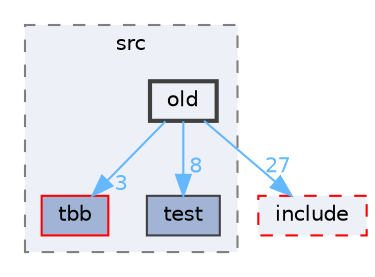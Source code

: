 digraph "external/taskflow/3rd-party/tbb/src/old"
{
 // LATEX_PDF_SIZE
  bgcolor="transparent";
  edge [fontname=Helvetica,fontsize=10,labelfontname=Helvetica,labelfontsize=10];
  node [fontname=Helvetica,fontsize=10,shape=box,height=0.2,width=0.4];
  compound=true
  subgraph clusterdir_14d61c6423156606d31604b4ad442164 {
    graph [ bgcolor="#edf0f7", pencolor="grey50", label="src", fontname=Helvetica,fontsize=10 style="filled,dashed", URL="dir_14d61c6423156606d31604b4ad442164.html",tooltip=""]
  dir_6aae80996ac383cede5aa4d905dd8f6e [label="tbb", fillcolor="#a2b4d6", color="red", style="filled", URL="dir_6aae80996ac383cede5aa4d905dd8f6e.html",tooltip=""];
  dir_dfe7b5219b737471bba70c6f8af9e86a [label="test", fillcolor="#a2b4d6", color="grey25", style="filled", URL="dir_dfe7b5219b737471bba70c6f8af9e86a.html",tooltip=""];
  dir_5e5c98ef8f873fe1249985a20614e5b0 [label="old", fillcolor="#edf0f7", color="grey25", style="filled,bold", URL="dir_5e5c98ef8f873fe1249985a20614e5b0.html",tooltip=""];
  }
  dir_9a108c806b4257aefe6c62ce1f799fad [label="include", fillcolor="#edf0f7", color="red", style="filled,dashed", URL="dir_9a108c806b4257aefe6c62ce1f799fad.html",tooltip=""];
  dir_5e5c98ef8f873fe1249985a20614e5b0->dir_6aae80996ac383cede5aa4d905dd8f6e [headlabel="3", labeldistance=1.5 headhref="dir_000521_000825.html" href="dir_000521_000825.html" color="steelblue1" fontcolor="steelblue1"];
  dir_5e5c98ef8f873fe1249985a20614e5b0->dir_9a108c806b4257aefe6c62ce1f799fad [headlabel="27", labeldistance=1.5 headhref="dir_000521_000389.html" href="dir_000521_000389.html" color="steelblue1" fontcolor="steelblue1"];
  dir_5e5c98ef8f873fe1249985a20614e5b0->dir_dfe7b5219b737471bba70c6f8af9e86a [headlabel="8", labeldistance=1.5 headhref="dir_000521_000842.html" href="dir_000521_000842.html" color="steelblue1" fontcolor="steelblue1"];
}
